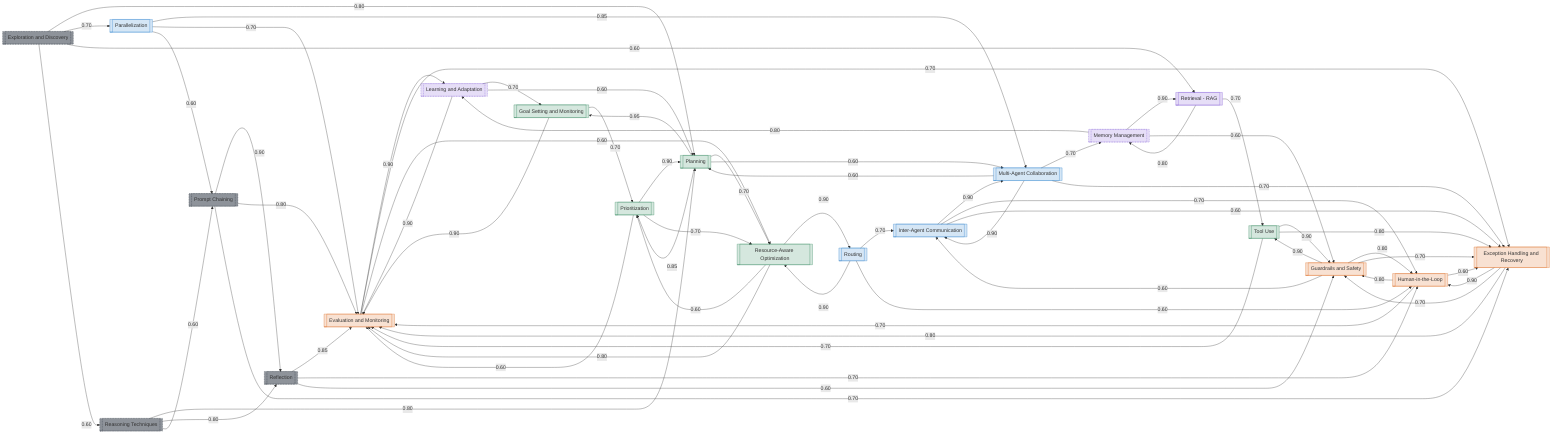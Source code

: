 graph LR
%% Styled by tags: layer + polarity
A[[Prompt Chaining]]
B[[Routing]]
C[[Parallelization]]
D[[Reflection]]
E[[Tool Use]]
F[[Planning]]
G[[Multi-Agent Collaboration]]
H[[Memory Management]]
I[[Learning and Adaptation]]
J[[Goal Setting and Monitoring]]
K[[Exception Handling and Recovery]]
L[[Human-in-the-Loop]]
M[[Retrieval - RAG]]
N[[Inter-Agent Communication]]
O[[Resource-Aware Optimization]]
P[[Prioritization]]
Q[[Evaluation and Monitoring]]
R[[Guardrails and Safety]]
S[[Reasoning Techniques]]
T[[Exploration and Discovery]]

%% Edges (preserved)
A -- "0.90" --> D
A -- "0.80" --> Q
A -- "0.70" --> K
B -- "0.90" --> O
B -- "0.70" --> N
B -- "0.60" --> L
C -- "0.85" --> G
C -- "0.70" --> Q
C -- "0.60" --> A
D -- "0.85" --> Q
D -- "0.70" --> L
D -- "0.60" --> R
E -- "0.90" --> R
E -- "0.80" --> K
E -- "0.70" --> Q
F -- "0.95" --> J
F -- "0.85" --> P
F -- "0.70" --> O
F -- "0.60" --> G
G -- "0.90" --> N
G -- "0.70" --> H
G -- "0.70" --> K
G -- "0.60" --> F
H -- "0.90" --> M
H -- "0.80" --> I
H -- "0.60" --> R
I -- "0.90" --> Q
I -- "0.70" --> J
I -- "0.60" --> F
J -- "0.90" --> Q
J -- "0.70" --> P
K -- "0.90" --> L
K -- "0.80" --> Q
K -- "0.70" --> R
L -- "0.80" --> R
L -- "0.70" --> Q
L -- "0.60" --> K
M -- "0.80" --> H
M -- "0.70" --> E
N -- "0.90" --> G
N -- "0.70" --> L
N -- "0.60" --> K
O -- "0.90" --> B
O -- "0.80" --> Q
O -- "0.60" --> P
P -- "0.90" --> F
P -- "0.70" --> O
P -- "0.60" --> Q
Q -- "0.90" --> I
Q -- "0.70" --> K
Q -- "0.60" --> O
R -- "0.90" --> E
R -- "0.80" --> L
R -- "0.70" --> K
R -- "0.60" --> N
S -- "0.80" --> F
S -- "0.80" --> D
S -- "0.60" --> A
T -- "0.80" --> F
T -- "0.70" --> C
T -- "0.60" --> M
T -- "0.60" --> S

%% Tag-driven class definitions
classDef layer_reasoning_core fill:#1f293780,stroke:#1f2937,stroke-width:1px;
classDef layer_planning_control fill:#2f855a33,stroke:#2f855a,stroke-width:1px;
classDef layer_coordination fill:#3182ce33,stroke:#3182ce,stroke-width:1px;
classDef layer_memory_learning fill:#805ad533,stroke:#805ad5,stroke-width:1px;
classDef layer_oversight_safety fill:#dd6b2033,stroke:#dd6b20,stroke-width:1px;
classDef polarity_fluxus stroke-dasharray: 3 2;
classDef polarity_latticus stroke-dasharray: 0;
class A,D,S,T layer_reasoning_core;
class B,C,G,N layer_coordination;
class E,F,J,O,P layer_planning_control;
class H,I,M layer_memory_learning;
class K,L,Q,R layer_oversight_safety;
class A,D,H,I,S,T polarity_fluxus;
class B,C,E,F,G,J,K,L,M,N,O,P,Q,R polarity_latticus;